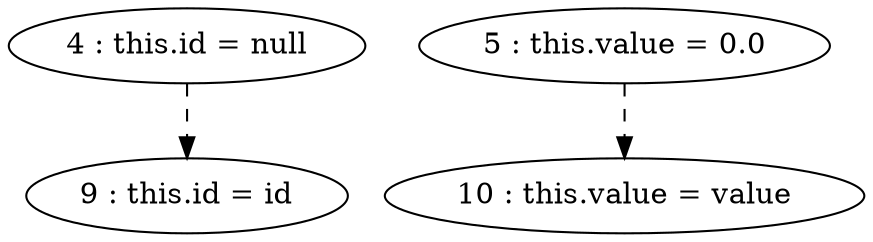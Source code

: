 digraph G {
"4 : this.id = null"
"4 : this.id = null" -> "9 : this.id = id" [style=dashed]
"5 : this.value = 0.0"
"5 : this.value = 0.0" -> "10 : this.value = value" [style=dashed]
"9 : this.id = id"
"10 : this.value = value"
}